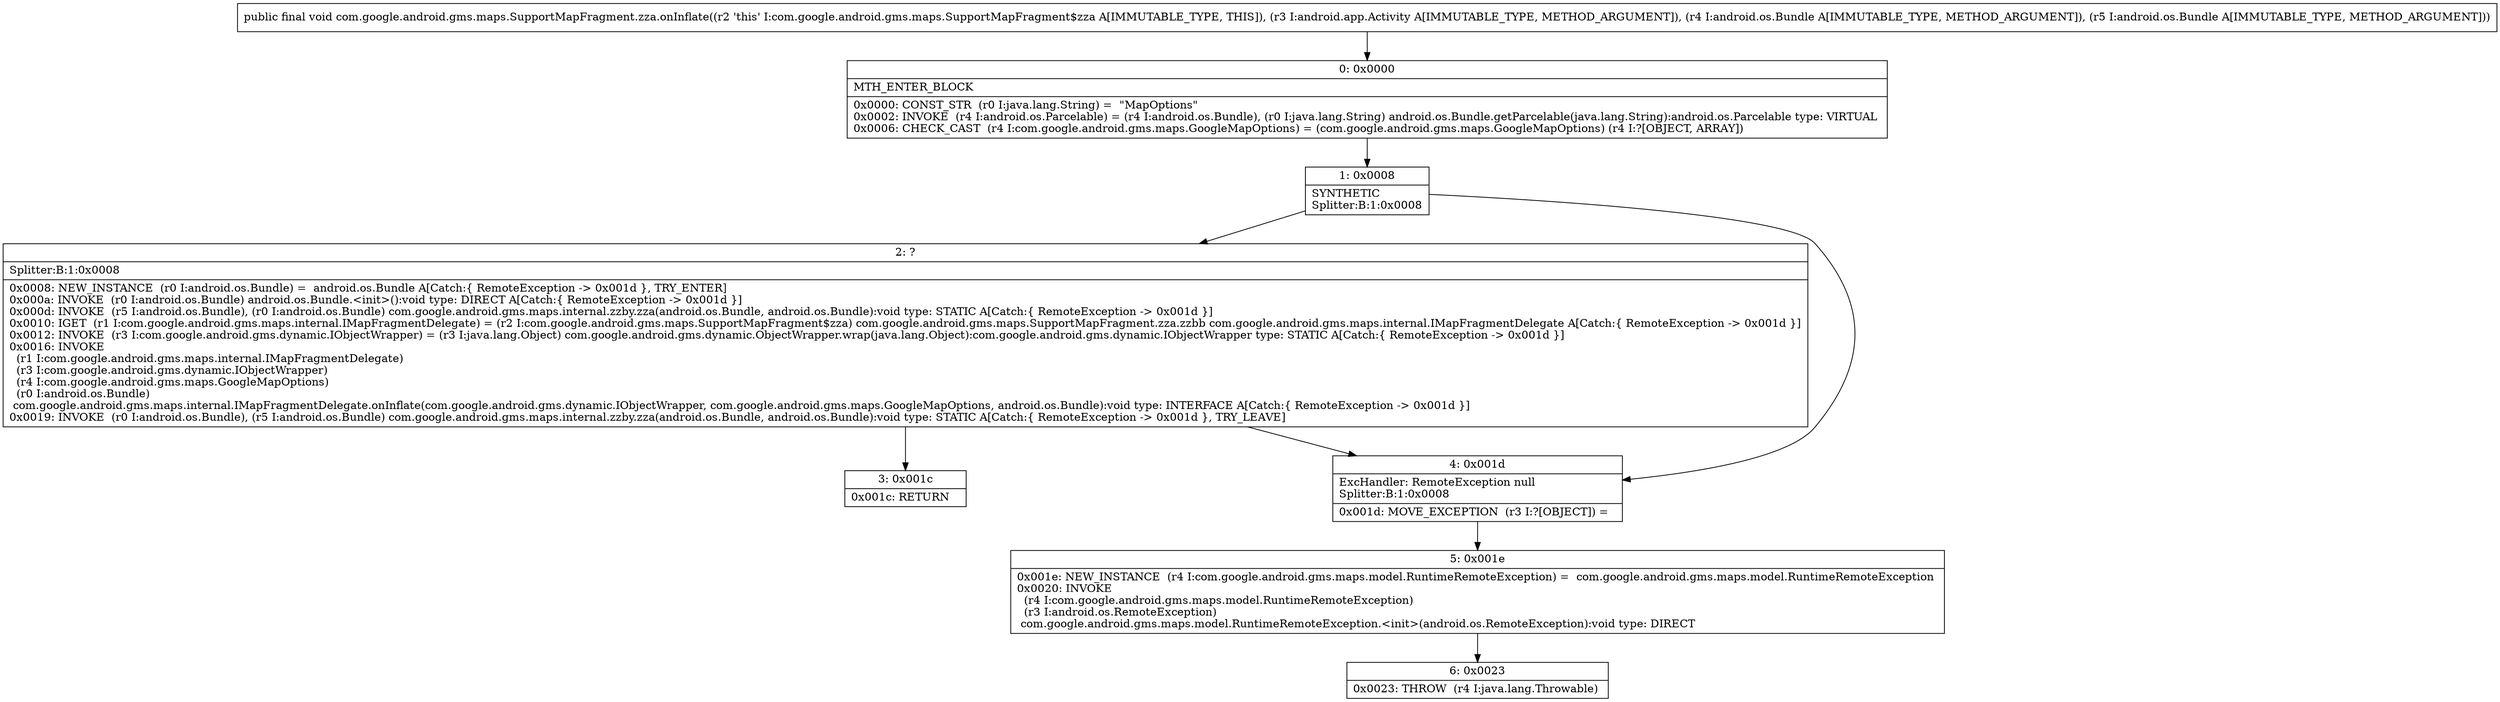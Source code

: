 digraph "CFG forcom.google.android.gms.maps.SupportMapFragment.zza.onInflate(Landroid\/app\/Activity;Landroid\/os\/Bundle;Landroid\/os\/Bundle;)V" {
Node_0 [shape=record,label="{0\:\ 0x0000|MTH_ENTER_BLOCK\l|0x0000: CONST_STR  (r0 I:java.lang.String) =  \"MapOptions\" \l0x0002: INVOKE  (r4 I:android.os.Parcelable) = (r4 I:android.os.Bundle), (r0 I:java.lang.String) android.os.Bundle.getParcelable(java.lang.String):android.os.Parcelable type: VIRTUAL \l0x0006: CHECK_CAST  (r4 I:com.google.android.gms.maps.GoogleMapOptions) = (com.google.android.gms.maps.GoogleMapOptions) (r4 I:?[OBJECT, ARRAY]) \l}"];
Node_1 [shape=record,label="{1\:\ 0x0008|SYNTHETIC\lSplitter:B:1:0x0008\l}"];
Node_2 [shape=record,label="{2\:\ ?|Splitter:B:1:0x0008\l|0x0008: NEW_INSTANCE  (r0 I:android.os.Bundle) =  android.os.Bundle A[Catch:\{ RemoteException \-\> 0x001d \}, TRY_ENTER]\l0x000a: INVOKE  (r0 I:android.os.Bundle) android.os.Bundle.\<init\>():void type: DIRECT A[Catch:\{ RemoteException \-\> 0x001d \}]\l0x000d: INVOKE  (r5 I:android.os.Bundle), (r0 I:android.os.Bundle) com.google.android.gms.maps.internal.zzby.zza(android.os.Bundle, android.os.Bundle):void type: STATIC A[Catch:\{ RemoteException \-\> 0x001d \}]\l0x0010: IGET  (r1 I:com.google.android.gms.maps.internal.IMapFragmentDelegate) = (r2 I:com.google.android.gms.maps.SupportMapFragment$zza) com.google.android.gms.maps.SupportMapFragment.zza.zzbb com.google.android.gms.maps.internal.IMapFragmentDelegate A[Catch:\{ RemoteException \-\> 0x001d \}]\l0x0012: INVOKE  (r3 I:com.google.android.gms.dynamic.IObjectWrapper) = (r3 I:java.lang.Object) com.google.android.gms.dynamic.ObjectWrapper.wrap(java.lang.Object):com.google.android.gms.dynamic.IObjectWrapper type: STATIC A[Catch:\{ RemoteException \-\> 0x001d \}]\l0x0016: INVOKE  \l  (r1 I:com.google.android.gms.maps.internal.IMapFragmentDelegate)\l  (r3 I:com.google.android.gms.dynamic.IObjectWrapper)\l  (r4 I:com.google.android.gms.maps.GoogleMapOptions)\l  (r0 I:android.os.Bundle)\l com.google.android.gms.maps.internal.IMapFragmentDelegate.onInflate(com.google.android.gms.dynamic.IObjectWrapper, com.google.android.gms.maps.GoogleMapOptions, android.os.Bundle):void type: INTERFACE A[Catch:\{ RemoteException \-\> 0x001d \}]\l0x0019: INVOKE  (r0 I:android.os.Bundle), (r5 I:android.os.Bundle) com.google.android.gms.maps.internal.zzby.zza(android.os.Bundle, android.os.Bundle):void type: STATIC A[Catch:\{ RemoteException \-\> 0x001d \}, TRY_LEAVE]\l}"];
Node_3 [shape=record,label="{3\:\ 0x001c|0x001c: RETURN   \l}"];
Node_4 [shape=record,label="{4\:\ 0x001d|ExcHandler: RemoteException null\lSplitter:B:1:0x0008\l|0x001d: MOVE_EXCEPTION  (r3 I:?[OBJECT]) =  \l}"];
Node_5 [shape=record,label="{5\:\ 0x001e|0x001e: NEW_INSTANCE  (r4 I:com.google.android.gms.maps.model.RuntimeRemoteException) =  com.google.android.gms.maps.model.RuntimeRemoteException \l0x0020: INVOKE  \l  (r4 I:com.google.android.gms.maps.model.RuntimeRemoteException)\l  (r3 I:android.os.RemoteException)\l com.google.android.gms.maps.model.RuntimeRemoteException.\<init\>(android.os.RemoteException):void type: DIRECT \l}"];
Node_6 [shape=record,label="{6\:\ 0x0023|0x0023: THROW  (r4 I:java.lang.Throwable) \l}"];
MethodNode[shape=record,label="{public final void com.google.android.gms.maps.SupportMapFragment.zza.onInflate((r2 'this' I:com.google.android.gms.maps.SupportMapFragment$zza A[IMMUTABLE_TYPE, THIS]), (r3 I:android.app.Activity A[IMMUTABLE_TYPE, METHOD_ARGUMENT]), (r4 I:android.os.Bundle A[IMMUTABLE_TYPE, METHOD_ARGUMENT]), (r5 I:android.os.Bundle A[IMMUTABLE_TYPE, METHOD_ARGUMENT])) }"];
MethodNode -> Node_0;
Node_0 -> Node_1;
Node_1 -> Node_2;
Node_1 -> Node_4;
Node_2 -> Node_3;
Node_2 -> Node_4;
Node_4 -> Node_5;
Node_5 -> Node_6;
}

